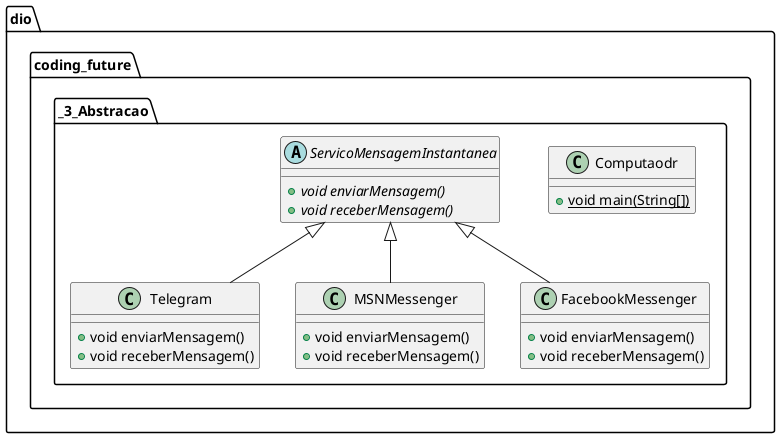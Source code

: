 @startuml
class dio.coding_future._3_Abstracao.Computaodr {
+ {static} void main(String[])
}
abstract class dio.coding_future._3_Abstracao.ServicoMensagemInstantanea {
+ {abstract}void enviarMensagem()
+ {abstract}void receberMensagem()
}
class dio.coding_future._3_Abstracao.Telegram {
+ void enviarMensagem()
+ void receberMensagem()
}
class dio.coding_future._3_Abstracao.MSNMessenger {
+ void enviarMensagem()
+ void receberMensagem()
}
class dio.coding_future._3_Abstracao.FacebookMessenger {
+ void enviarMensagem()
+ void receberMensagem()
}


dio.coding_future._3_Abstracao.ServicoMensagemInstantanea <|-- dio.coding_future._3_Abstracao.Telegram
dio.coding_future._3_Abstracao.ServicoMensagemInstantanea <|-- dio.coding_future._3_Abstracao.MSNMessenger
dio.coding_future._3_Abstracao.ServicoMensagemInstantanea <|-- dio.coding_future._3_Abstracao.FacebookMessenger
@enduml